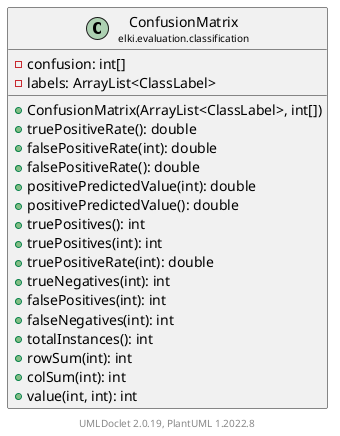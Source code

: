 @startuml
    remove .*\.(Instance|Par|Parameterizer|Factory)$
    set namespaceSeparator none
    hide empty fields
    hide empty methods

    class "<size:14>ConfusionMatrix\n<size:10>elki.evaluation.classification" as elki.evaluation.classification.ConfusionMatrix [[ConfusionMatrix.html]] {
        -confusion: int[]
        -labels: ArrayList<ClassLabel>
        +ConfusionMatrix(ArrayList<ClassLabel>, int[])
        +truePositiveRate(): double
        +falsePositiveRate(int): double
        +falsePositiveRate(): double
        +positivePredictedValue(int): double
        +positivePredictedValue(): double
        +truePositives(): int
        +truePositives(int): int
        +truePositiveRate(int): double
        +trueNegatives(int): int
        +falsePositives(int): int
        +falseNegatives(int): int
        +totalInstances(): int
        +rowSum(int): int
        +colSum(int): int
        +value(int, int): int
    }

    center footer UMLDoclet 2.0.19, PlantUML 1.2022.8
@enduml

